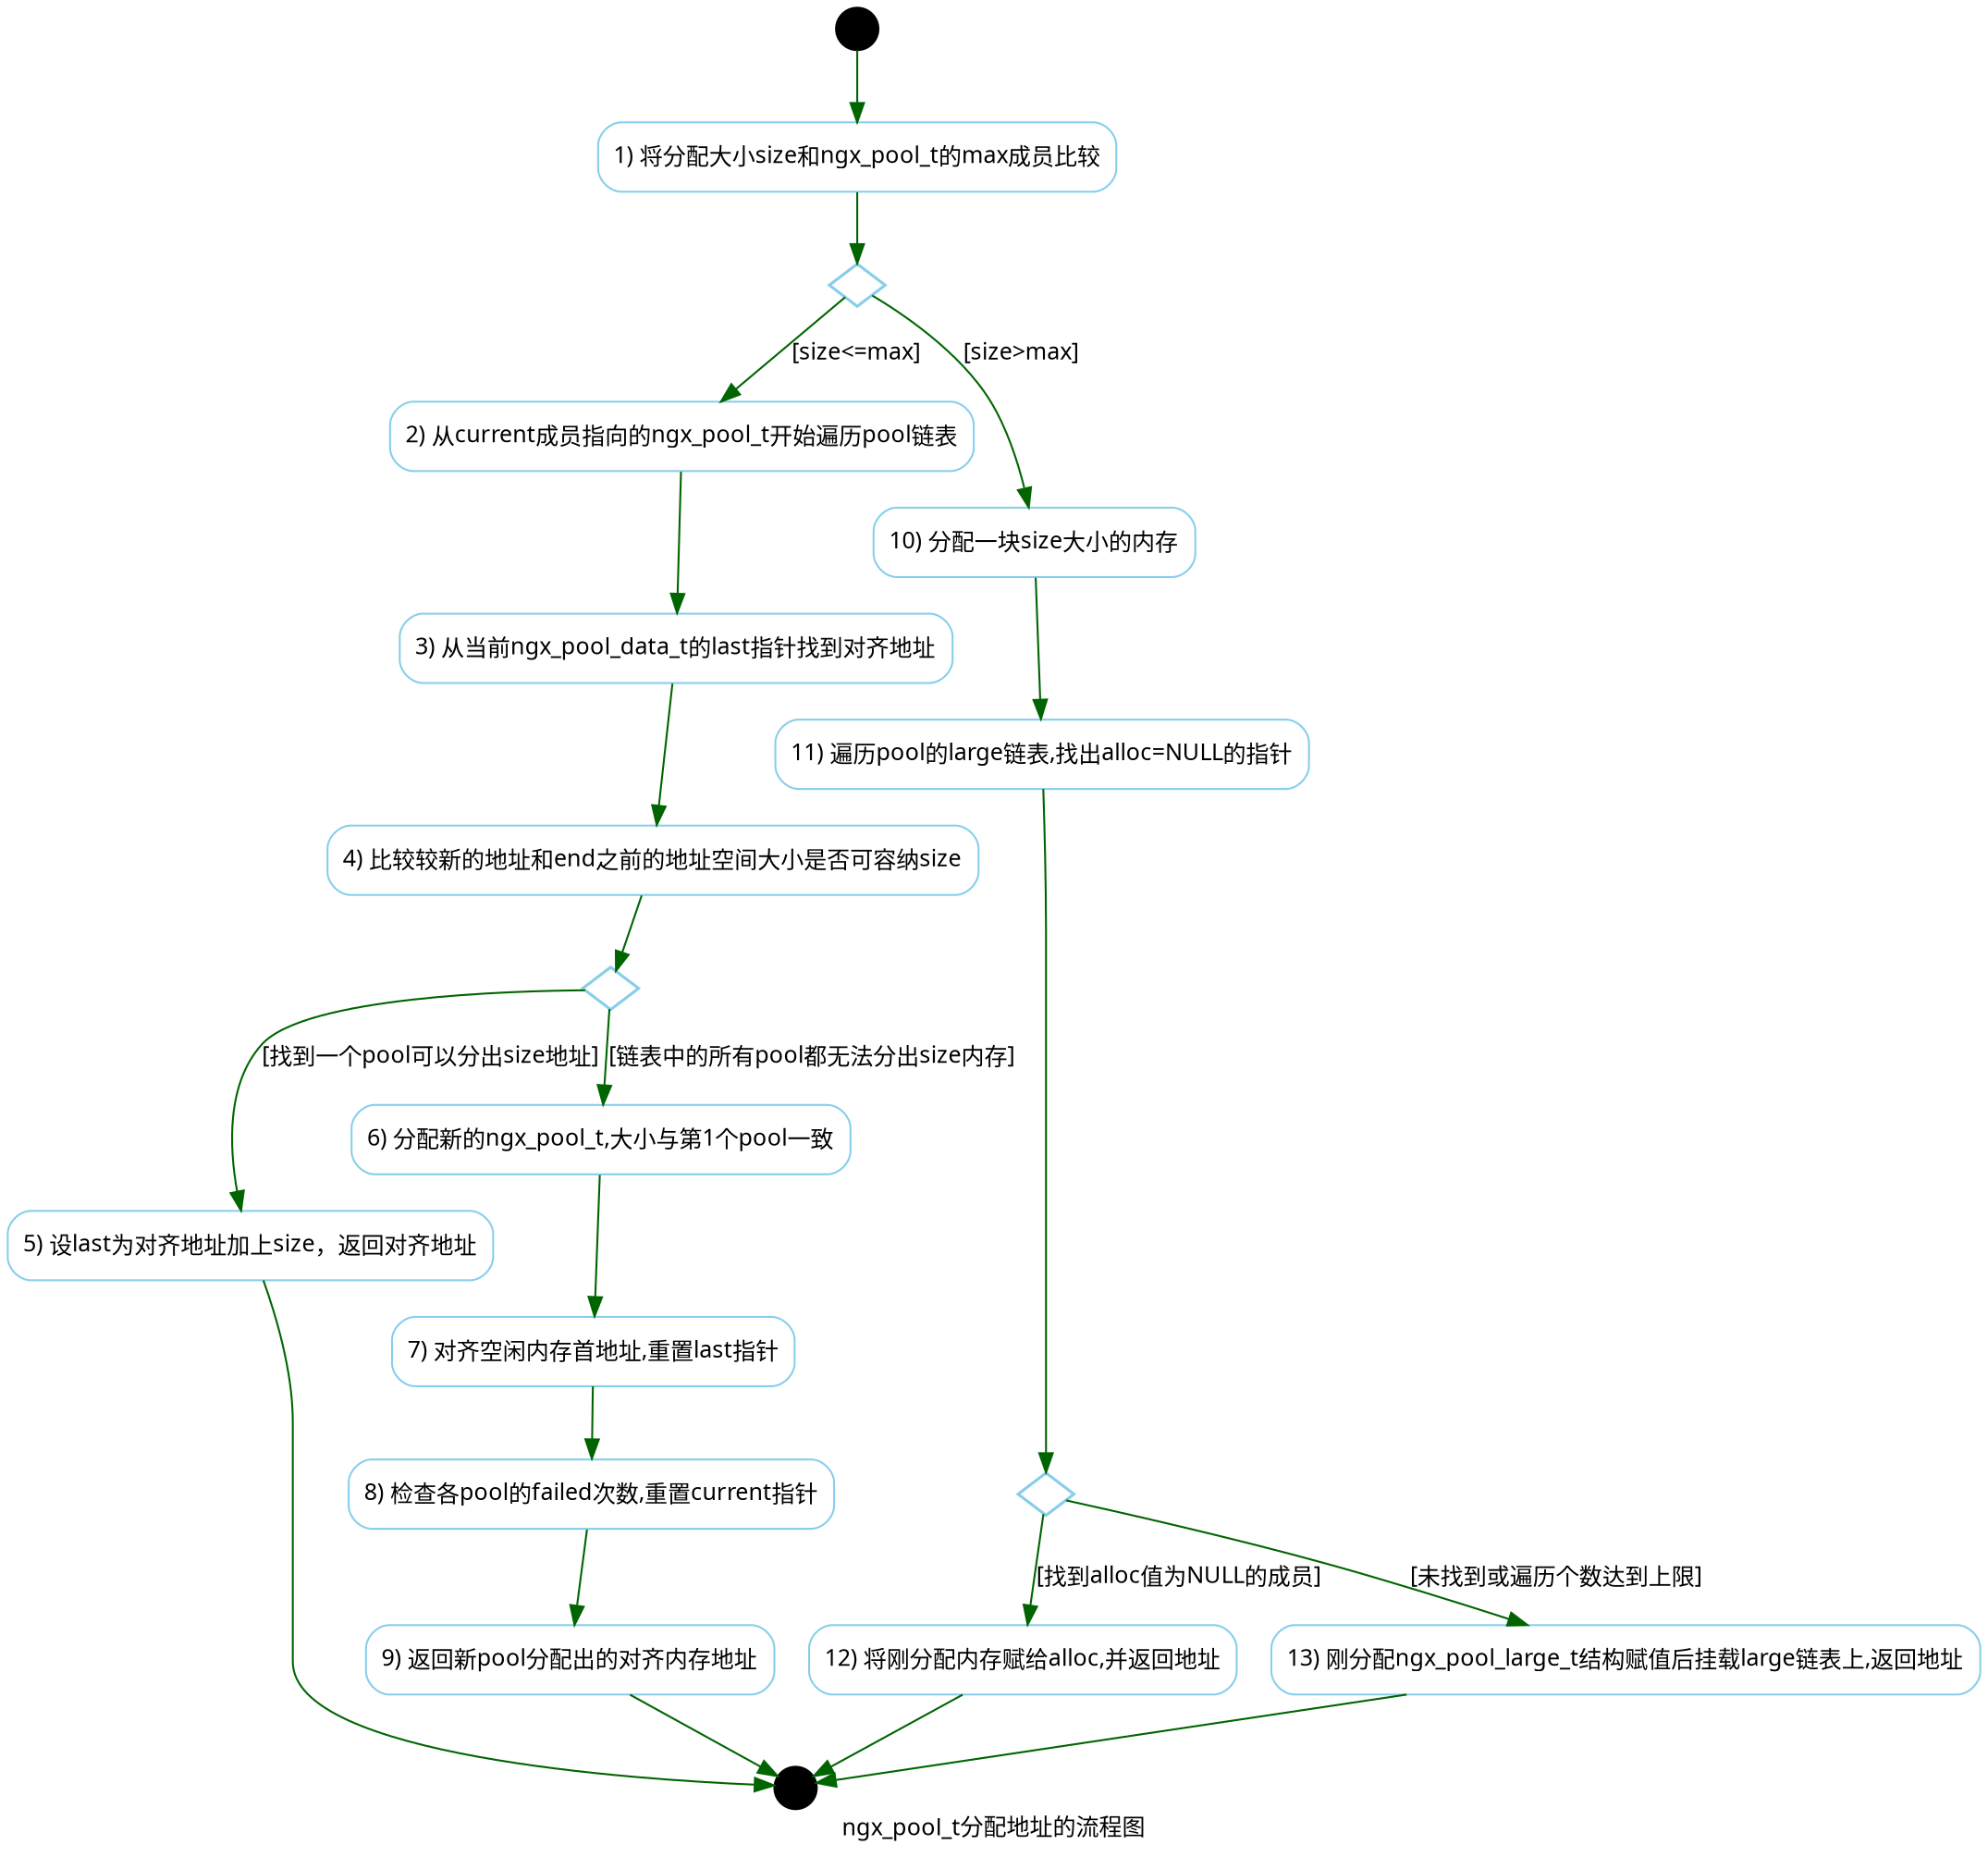 digraph G {
	rankdir=TB;
	
	fontname="Microsoft YaHei";
	fontsize=12;
	
	label="ngx_pool_t分配地址的流程图";

	node[shape=Mrecord, fontname="Microsoft YaHei", fontsize=12, color="skyblue"];
	edge[fontname="Microsoft YaHei", fontsize=12, color=darkgreen];

	start[label="", shape=circle, width=0.3, fixedsize=true, style=filled, color=black];
	end[label="", shape=circle, width=0.3, fixedsize=true, style=filled, color=black];
	
	s1[label="1) 将分配大小size和ngx_pool_t的max成员比较"];
	s2[label="2) 从current成员指向的ngx_pool_t开始遍历pool链表"];
	s3[label="3) 从当前ngx_pool_data_t的last指针找到对齐地址"];
	s4[label="4) 比较较新的地址和end之前的地址空间大小是否可容纳size"];
	s5[label="5) 设last为对齐地址加上size，返回对齐地址"];
	s6[label="6) 分配新的ngx_pool_t,大小与第1个pool一致"];
	s7[label="7) 对齐空闲内存首地址,重置last指针"];
	s8[label="8) 检查各pool的failed次数,重置current指针"];
	s9[label="9) 返回新pool分配出的对齐内存地址"];
	s10[label="10) 分配一块size大小的内存"];
	s11[label="11) 遍历pool的large链表,找出alloc=NULL的指针"];
	s12[label="12) 将刚分配内存赋给alloc,并返回地址"];
	s13[label="13) 刚分配ngx_pool_large_t结构赋值后挂载large链表上,返回地址"];

	d1[label="", shape=diamond, width=0.4, height=0.3, fixedsize=true, penwidth=1.5];
	d2[label="", shape=diamond, width=0.4, height=0.3, fixedsize=true, penwidth=1.5];
	d3[label="", shape=diamond, width=0.4, height=0.3, fixedsize=true, penwidth=1.5];

	start->s1;
	s1->d1;
	d1->s2[label="[size<=max]"];
	d1->s10[label="[size>max]"];
	s2->s3;
	s3->s4;
	s4->d2;
	d2->s5[label="[找到一个pool可以分出size地址]"];
	d2->s6[label="[链表中的所有pool都无法分出size内存]"];
	s6->s7;
	s7->s8;
	s8->s9;
	s9->end;
	s5->end;
	s10->s11;
	s11->d3;
	d3->s12[label="[找到alloc值为NULL的成员]"];
	d3->s13[label="[未找到或遍历个数达到上限]"];
	s12->end;
	s13->end;
}	